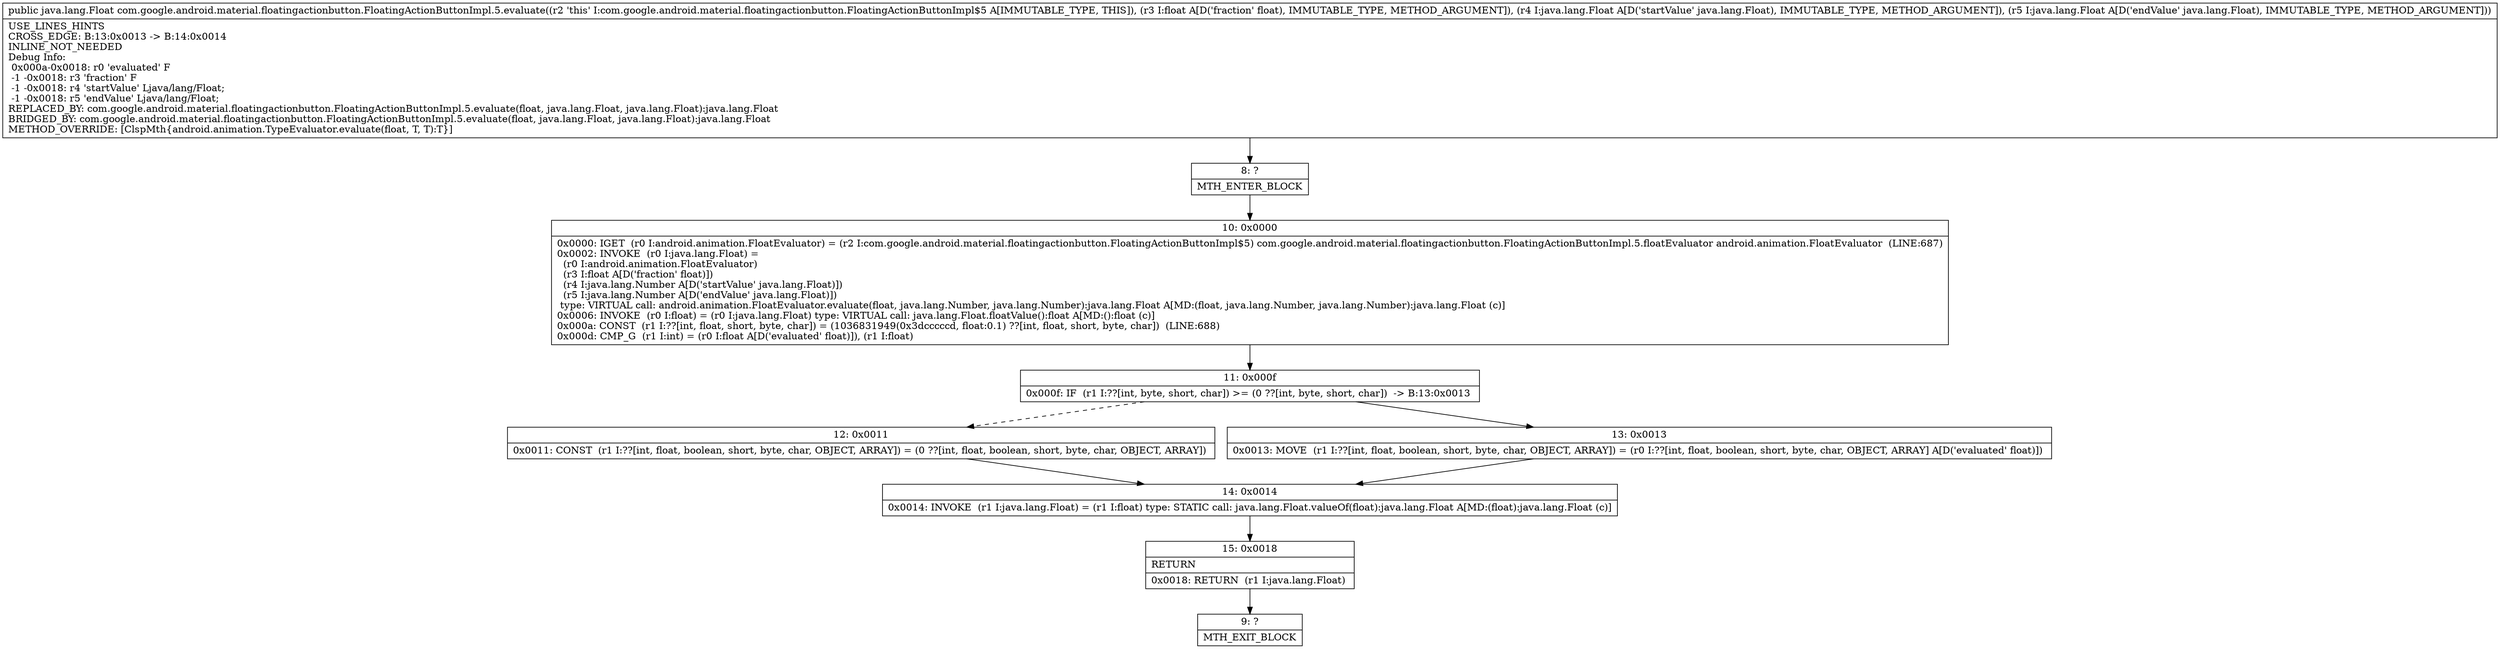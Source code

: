 digraph "CFG forcom.google.android.material.floatingactionbutton.FloatingActionButtonImpl.5.evaluate(FLjava\/lang\/Float;Ljava\/lang\/Float;)Ljava\/lang\/Float;" {
Node_8 [shape=record,label="{8\:\ ?|MTH_ENTER_BLOCK\l}"];
Node_10 [shape=record,label="{10\:\ 0x0000|0x0000: IGET  (r0 I:android.animation.FloatEvaluator) = (r2 I:com.google.android.material.floatingactionbutton.FloatingActionButtonImpl$5) com.google.android.material.floatingactionbutton.FloatingActionButtonImpl.5.floatEvaluator android.animation.FloatEvaluator  (LINE:687)\l0x0002: INVOKE  (r0 I:java.lang.Float) = \l  (r0 I:android.animation.FloatEvaluator)\l  (r3 I:float A[D('fraction' float)])\l  (r4 I:java.lang.Number A[D('startValue' java.lang.Float)])\l  (r5 I:java.lang.Number A[D('endValue' java.lang.Float)])\l type: VIRTUAL call: android.animation.FloatEvaluator.evaluate(float, java.lang.Number, java.lang.Number):java.lang.Float A[MD:(float, java.lang.Number, java.lang.Number):java.lang.Float (c)]\l0x0006: INVOKE  (r0 I:float) = (r0 I:java.lang.Float) type: VIRTUAL call: java.lang.Float.floatValue():float A[MD:():float (c)]\l0x000a: CONST  (r1 I:??[int, float, short, byte, char]) = (1036831949(0x3dcccccd, float:0.1) ??[int, float, short, byte, char])  (LINE:688)\l0x000d: CMP_G  (r1 I:int) = (r0 I:float A[D('evaluated' float)]), (r1 I:float) \l}"];
Node_11 [shape=record,label="{11\:\ 0x000f|0x000f: IF  (r1 I:??[int, byte, short, char]) \>= (0 ??[int, byte, short, char])  \-\> B:13:0x0013 \l}"];
Node_12 [shape=record,label="{12\:\ 0x0011|0x0011: CONST  (r1 I:??[int, float, boolean, short, byte, char, OBJECT, ARRAY]) = (0 ??[int, float, boolean, short, byte, char, OBJECT, ARRAY]) \l}"];
Node_14 [shape=record,label="{14\:\ 0x0014|0x0014: INVOKE  (r1 I:java.lang.Float) = (r1 I:float) type: STATIC call: java.lang.Float.valueOf(float):java.lang.Float A[MD:(float):java.lang.Float (c)]\l}"];
Node_15 [shape=record,label="{15\:\ 0x0018|RETURN\l|0x0018: RETURN  (r1 I:java.lang.Float) \l}"];
Node_9 [shape=record,label="{9\:\ ?|MTH_EXIT_BLOCK\l}"];
Node_13 [shape=record,label="{13\:\ 0x0013|0x0013: MOVE  (r1 I:??[int, float, boolean, short, byte, char, OBJECT, ARRAY]) = (r0 I:??[int, float, boolean, short, byte, char, OBJECT, ARRAY] A[D('evaluated' float)]) \l}"];
MethodNode[shape=record,label="{public java.lang.Float com.google.android.material.floatingactionbutton.FloatingActionButtonImpl.5.evaluate((r2 'this' I:com.google.android.material.floatingactionbutton.FloatingActionButtonImpl$5 A[IMMUTABLE_TYPE, THIS]), (r3 I:float A[D('fraction' float), IMMUTABLE_TYPE, METHOD_ARGUMENT]), (r4 I:java.lang.Float A[D('startValue' java.lang.Float), IMMUTABLE_TYPE, METHOD_ARGUMENT]), (r5 I:java.lang.Float A[D('endValue' java.lang.Float), IMMUTABLE_TYPE, METHOD_ARGUMENT]))  | USE_LINES_HINTS\lCROSS_EDGE: B:13:0x0013 \-\> B:14:0x0014\lINLINE_NOT_NEEDED\lDebug Info:\l  0x000a\-0x0018: r0 'evaluated' F\l  \-1 \-0x0018: r3 'fraction' F\l  \-1 \-0x0018: r4 'startValue' Ljava\/lang\/Float;\l  \-1 \-0x0018: r5 'endValue' Ljava\/lang\/Float;\lREPLACED_BY: com.google.android.material.floatingactionbutton.FloatingActionButtonImpl.5.evaluate(float, java.lang.Float, java.lang.Float):java.lang.Float\lBRIDGED_BY: com.google.android.material.floatingactionbutton.FloatingActionButtonImpl.5.evaluate(float, java.lang.Float, java.lang.Float):java.lang.Float\lMETHOD_OVERRIDE: [ClspMth\{android.animation.TypeEvaluator.evaluate(float, T, T):T\}]\l}"];
MethodNode -> Node_8;Node_8 -> Node_10;
Node_10 -> Node_11;
Node_11 -> Node_12[style=dashed];
Node_11 -> Node_13;
Node_12 -> Node_14;
Node_14 -> Node_15;
Node_15 -> Node_9;
Node_13 -> Node_14;
}

